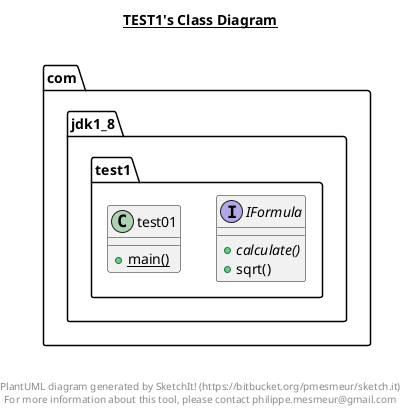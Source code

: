 @startuml

title __TEST1's Class Diagram__\n

  namespace com.jdk1_8.test1 {
    interface com.jdk1_8.test1.IFormula {
        {abstract} + calculate()
        + sqrt()
    }
  }
  

  namespace com.jdk1_8.test1 {
    class com.jdk1_8.test1.test01 {
        {static} + main()
    }
  }
  



right footer


PlantUML diagram generated by SketchIt! (https://bitbucket.org/pmesmeur/sketch.it)
For more information about this tool, please contact philippe.mesmeur@gmail.com
endfooter

@enduml
